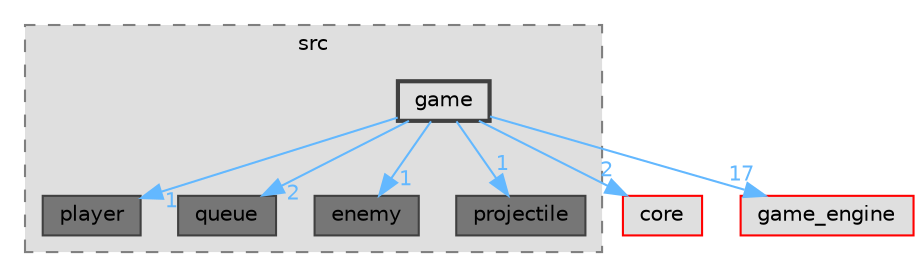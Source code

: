 digraph "server/src/game"
{
 // LATEX_PDF_SIZE
  bgcolor="transparent";
  edge [fontname=Helvetica,fontsize=10,labelfontname=Helvetica,labelfontsize=10];
  node [fontname=Helvetica,fontsize=10,shape=box,height=0.2,width=0.4];
  compound=true
  subgraph clusterdir_a063914ab482288b7b0e1b2fca86158c {
    graph [ bgcolor="#dfdfdf", pencolor="grey50", label="src", fontname=Helvetica,fontsize=10 style="filled,dashed", URL="dir_a063914ab482288b7b0e1b2fca86158c.html",tooltip=""]
  dir_7e439605b99943623349df045fd5e998 [label="player", fillcolor="#767676", color="grey25", style="filled", URL="dir_7e439605b99943623349df045fd5e998.html",tooltip=""];
  dir_fb80d7d82e5a3db77690ab76ea608b87 [label="queue", fillcolor="#767676", color="grey25", style="filled", URL="dir_fb80d7d82e5a3db77690ab76ea608b87.html",tooltip=""];
  dir_f0cf8ded745ed04c4aa66949307fa18b [label="enemy", fillcolor="#767676", color="grey25", style="filled", URL="dir_f0cf8ded745ed04c4aa66949307fa18b.html",tooltip=""];
  dir_d049189c16a91b5c12c386a6364fbc8c [label="projectile", fillcolor="#767676", color="grey25", style="filled", URL="dir_d049189c16a91b5c12c386a6364fbc8c.html",tooltip=""];
  dir_e6b7ec297778ed9f03d97c98d106236d [label="game", fillcolor="#dfdfdf", color="grey25", style="filled,bold", URL="dir_e6b7ec297778ed9f03d97c98d106236d.html",tooltip=""];
  }
  dir_4270bfced15e0e73154b13468c7c9ad9 [label="core", fillcolor="#dfdfdf", color="red", style="filled", URL="dir_4270bfced15e0e73154b13468c7c9ad9.html",tooltip=""];
  dir_987a69e5dc275a1a11316b417e3a1926 [label="game_engine", fillcolor="#dfdfdf", color="red", style="filled", URL="dir_987a69e5dc275a1a11316b417e3a1926.html",tooltip=""];
  dir_e6b7ec297778ed9f03d97c98d106236d->dir_4270bfced15e0e73154b13468c7c9ad9 [headlabel="2", labeldistance=1.5 headhref="dir_000007_000002.html" href="dir_000007_000002.html" color="steelblue1" fontcolor="steelblue1"];
  dir_e6b7ec297778ed9f03d97c98d106236d->dir_7e439605b99943623349df045fd5e998 [headlabel="1", labeldistance=1.5 headhref="dir_000007_000012.html" href="dir_000007_000012.html" color="steelblue1" fontcolor="steelblue1"];
  dir_e6b7ec297778ed9f03d97c98d106236d->dir_987a69e5dc275a1a11316b417e3a1926 [headlabel="17", labeldistance=1.5 headhref="dir_000007_000008.html" href="dir_000007_000008.html" color="steelblue1" fontcolor="steelblue1"];
  dir_e6b7ec297778ed9f03d97c98d106236d->dir_d049189c16a91b5c12c386a6364fbc8c [headlabel="1", labeldistance=1.5 headhref="dir_000007_000013.html" href="dir_000007_000013.html" color="steelblue1" fontcolor="steelblue1"];
  dir_e6b7ec297778ed9f03d97c98d106236d->dir_f0cf8ded745ed04c4aa66949307fa18b [headlabel="1", labeldistance=1.5 headhref="dir_000007_000005.html" href="dir_000007_000005.html" color="steelblue1" fontcolor="steelblue1"];
  dir_e6b7ec297778ed9f03d97c98d106236d->dir_fb80d7d82e5a3db77690ab76ea608b87 [headlabel="2", labeldistance=1.5 headhref="dir_000007_000014.html" href="dir_000007_000014.html" color="steelblue1" fontcolor="steelblue1"];
}

